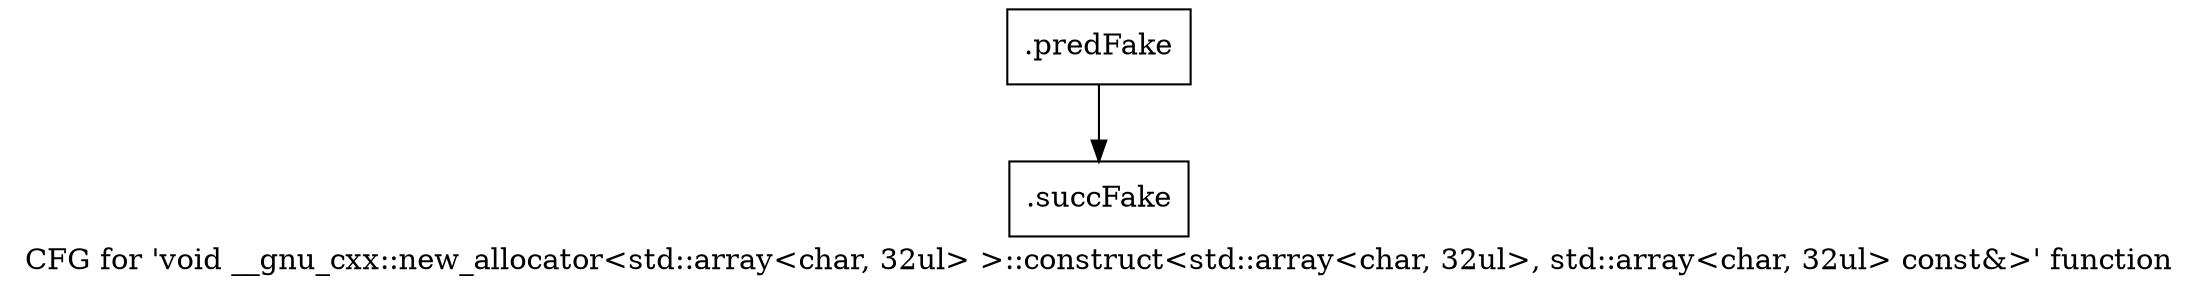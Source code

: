 digraph "CFG for 'void __gnu_cxx::new_allocator\<std::array\<char, 32ul\> \>::construct\<std::array\<char, 32ul\>, std::array\<char, 32ul\> const&\>' function" {
	label="CFG for 'void __gnu_cxx::new_allocator\<std::array\<char, 32ul\> \>::construct\<std::array\<char, 32ul\>, std::array\<char, 32ul\> const&\>' function";

	Node0x5cfb5b0 [shape=record,filename="",linenumber="",label="{.predFake}"];
	Node0x5cfb5b0 -> Node0x615f8a0[ callList="" memoryops="" filename="/mnt/xilinx/Vitis_HLS/2021.2/tps/lnx64/gcc-6.2.0/lib/gcc/x86_64-pc-linux-gnu/6.2.0/../../../../include/c++/6.2.0/ext/new_allocator.h" execusionnum="1"];
	Node0x615f8a0 [shape=record,filename="/mnt/xilinx/Vitis_HLS/2021.2/tps/lnx64/gcc-6.2.0/lib/gcc/x86_64-pc-linux-gnu/6.2.0/../../../../include/c++/6.2.0/ext/new_allocator.h",linenumber="120",label="{.succFake}"];
}
